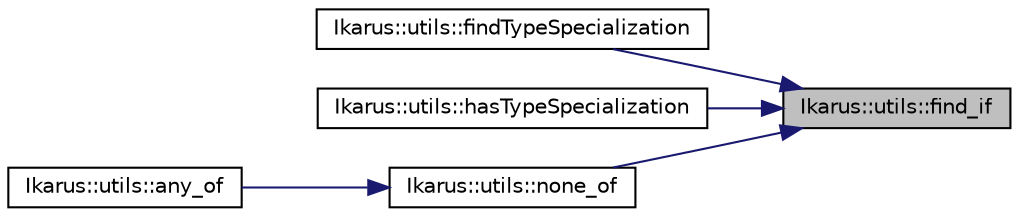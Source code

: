 digraph "Ikarus::utils::find_if"
{
 // LATEX_PDF_SIZE
  edge [fontname="Helvetica",fontsize="10",labelfontname="Helvetica",labelfontsize="10"];
  node [fontname="Helvetica",fontsize="10",shape=record];
  rankdir="RL";
  Node1 [label="Ikarus::utils::find_if",height=0.2,width=0.4,color="black", fillcolor="grey75", style="filled", fontcolor="black",tooltip="Finds the index of the first element in the tuple satisfying a predicate."];
  Node1 -> Node2 [dir="back",color="midnightblue",fontsize="10",style="solid",fontname="Helvetica"];
  Node2 [label="Ikarus::utils::findTypeSpecialization",height=0.2,width=0.4,color="black", fillcolor="white", style="filled",URL="$d8/d0a/a00292.html#ga62d8ab565d41e49db75f0641bcdf0740",tooltip="Finds the index of the first element in the tuple that is a specialization of the given template type..."];
  Node1 -> Node3 [dir="back",color="midnightblue",fontsize="10",style="solid",fontname="Helvetica"];
  Node3 [label="Ikarus::utils::hasTypeSpecialization",height=0.2,width=0.4,color="black", fillcolor="white", style="filled",URL="$d8/d0a/a00292.html#gaec2a5de0482441ef1e1c68fb7ff8a0bc",tooltip="Checks if a tuple has a specialization of a template type."];
  Node1 -> Node4 [dir="back",color="midnightblue",fontsize="10",style="solid",fontname="Helvetica"];
  Node4 [label="Ikarus::utils::none_of",height=0.2,width=0.4,color="black", fillcolor="white", style="filled",URL="$d8/d0a/a00292.html#ga33284bcf99d7d3870e0aff06f6651aa2",tooltip="Checks if none of the elements in the tuple satisfy a given predicate."];
  Node4 -> Node5 [dir="back",color="midnightblue",fontsize="10",style="solid",fontname="Helvetica"];
  Node5 [label="Ikarus::utils::any_of",height=0.2,width=0.4,color="black", fillcolor="white", style="filled",URL="$d8/d0a/a00292.html#gab6d955a70ec9215ae9a8f3841582ab49",tooltip="Checks if any of the elements in the tuple satisfy a given predicate."];
}
